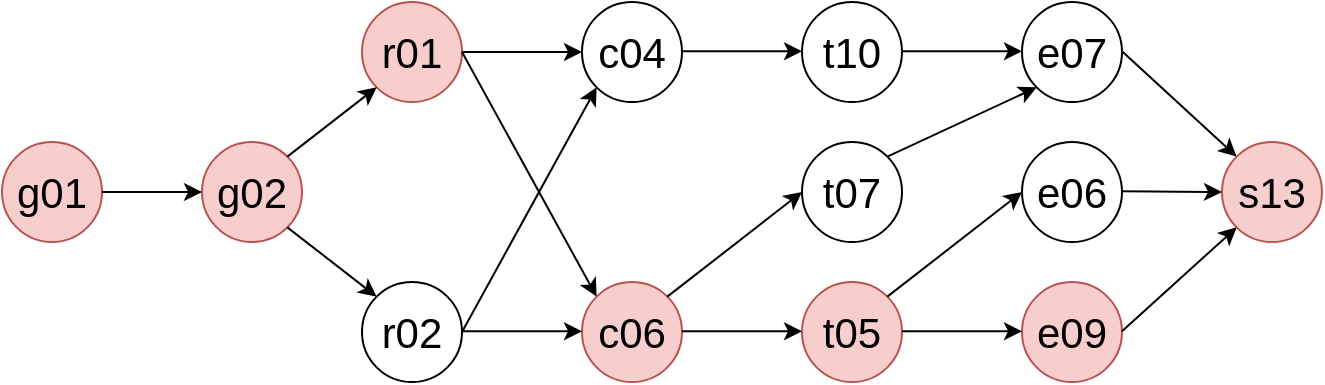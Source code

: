 <mxfile version="22.1.21" type="github">
  <diagram name="第 1 页" id="hlG76i1ach3pxdMZAlBc">
    <mxGraphModel dx="1077" dy="564" grid="1" gridSize="10" guides="1" tooltips="1" connect="1" arrows="1" fold="1" page="1" pageScale="1" pageWidth="827" pageHeight="1169" math="0" shadow="0">
      <root>
        <mxCell id="0" />
        <mxCell id="1" parent="0" />
        <mxCell id="ccq3bl2aHLUg3mwa5-VJ-1" value="g01" style="ellipse;whiteSpace=wrap;html=1;aspect=fixed;strokeWidth=1;fontSize=21;perimeterSpacing=0;fillColor=#f8cecc;strokeColor=#b85450;" vertex="1" parent="1">
          <mxGeometry x="50" y="290" width="50" height="50" as="geometry" />
        </mxCell>
        <mxCell id="ccq3bl2aHLUg3mwa5-VJ-2" value="g02" style="ellipse;whiteSpace=wrap;html=1;aspect=fixed;strokeWidth=1;fontSize=21;perimeterSpacing=0;fillColor=#f8cecc;strokeColor=#b85450;" vertex="1" parent="1">
          <mxGeometry x="150" y="290" width="50" height="50" as="geometry" />
        </mxCell>
        <mxCell id="ccq3bl2aHLUg3mwa5-VJ-10" value="" style="endArrow=classic;html=1;rounded=0;exitX=1;exitY=0.5;exitDx=0;exitDy=0;entryX=0;entryY=0.5;entryDx=0;entryDy=0;" edge="1" parent="1" source="ccq3bl2aHLUg3mwa5-VJ-1" target="ccq3bl2aHLUg3mwa5-VJ-2">
          <mxGeometry width="50" height="50" relative="1" as="geometry">
            <mxPoint x="160" y="390" as="sourcePoint" />
            <mxPoint x="210" y="340" as="targetPoint" />
          </mxGeometry>
        </mxCell>
        <mxCell id="ccq3bl2aHLUg3mwa5-VJ-11" value="r01" style="ellipse;whiteSpace=wrap;html=1;aspect=fixed;strokeWidth=1;fontSize=21;perimeterSpacing=0;fillColor=#f8cecc;strokeColor=#b85450;" vertex="1" parent="1">
          <mxGeometry x="230" y="220" width="50" height="50" as="geometry" />
        </mxCell>
        <mxCell id="ccq3bl2aHLUg3mwa5-VJ-12" value="r02" style="ellipse;whiteSpace=wrap;html=1;aspect=fixed;strokeWidth=1;fontSize=21;perimeterSpacing=0;" vertex="1" parent="1">
          <mxGeometry x="230" y="360" width="50" height="50" as="geometry" />
        </mxCell>
        <mxCell id="ccq3bl2aHLUg3mwa5-VJ-13" value="" style="endArrow=classic;html=1;rounded=0;exitX=1;exitY=0;exitDx=0;exitDy=0;entryX=0;entryY=1;entryDx=0;entryDy=0;" edge="1" parent="1" source="ccq3bl2aHLUg3mwa5-VJ-2" target="ccq3bl2aHLUg3mwa5-VJ-11">
          <mxGeometry width="50" height="50" relative="1" as="geometry">
            <mxPoint x="290" y="300" as="sourcePoint" />
            <mxPoint x="340" y="250" as="targetPoint" />
          </mxGeometry>
        </mxCell>
        <mxCell id="ccq3bl2aHLUg3mwa5-VJ-14" value="" style="endArrow=classic;html=1;rounded=0;exitX=1;exitY=1;exitDx=0;exitDy=0;entryX=0;entryY=0;entryDx=0;entryDy=0;" edge="1" parent="1" source="ccq3bl2aHLUg3mwa5-VJ-2" target="ccq3bl2aHLUg3mwa5-VJ-12">
          <mxGeometry width="50" height="50" relative="1" as="geometry">
            <mxPoint x="203" y="307" as="sourcePoint" />
            <mxPoint x="247" y="273" as="targetPoint" />
          </mxGeometry>
        </mxCell>
        <mxCell id="ccq3bl2aHLUg3mwa5-VJ-15" value="c04" style="ellipse;whiteSpace=wrap;html=1;aspect=fixed;strokeWidth=1;fontSize=21;perimeterSpacing=0;" vertex="1" parent="1">
          <mxGeometry x="340" y="220" width="50" height="50" as="geometry" />
        </mxCell>
        <mxCell id="ccq3bl2aHLUg3mwa5-VJ-16" value="c06" style="ellipse;whiteSpace=wrap;html=1;aspect=fixed;strokeWidth=1;fontSize=21;perimeterSpacing=0;fillColor=#f8cecc;strokeColor=#b85450;" vertex="1" parent="1">
          <mxGeometry x="340" y="360" width="50" height="50" as="geometry" />
        </mxCell>
        <mxCell id="ccq3bl2aHLUg3mwa5-VJ-17" value="" style="endArrow=classic;html=1;rounded=0;exitX=1;exitY=0.5;exitDx=0;exitDy=0;entryX=0;entryY=0.5;entryDx=0;entryDy=0;" edge="1" parent="1" source="ccq3bl2aHLUg3mwa5-VJ-11" target="ccq3bl2aHLUg3mwa5-VJ-15">
          <mxGeometry width="50" height="50" relative="1" as="geometry">
            <mxPoint x="290" y="340" as="sourcePoint" />
            <mxPoint x="340" y="290" as="targetPoint" />
          </mxGeometry>
        </mxCell>
        <mxCell id="ccq3bl2aHLUg3mwa5-VJ-18" value="" style="endArrow=classic;html=1;rounded=0;exitX=1;exitY=0.5;exitDx=0;exitDy=0;entryX=0;entryY=0;entryDx=0;entryDy=0;" edge="1" parent="1" source="ccq3bl2aHLUg3mwa5-VJ-11" target="ccq3bl2aHLUg3mwa5-VJ-16">
          <mxGeometry width="50" height="50" relative="1" as="geometry">
            <mxPoint x="410" y="340" as="sourcePoint" />
            <mxPoint x="460" y="290" as="targetPoint" />
          </mxGeometry>
        </mxCell>
        <mxCell id="ccq3bl2aHLUg3mwa5-VJ-19" value="" style="endArrow=classic;html=1;rounded=0;exitX=1;exitY=0.5;exitDx=0;exitDy=0;entryX=0;entryY=0.5;entryDx=0;entryDy=0;" edge="1" parent="1">
          <mxGeometry width="50" height="50" relative="1" as="geometry">
            <mxPoint x="280" y="384.66" as="sourcePoint" />
            <mxPoint x="340" y="384.66" as="targetPoint" />
          </mxGeometry>
        </mxCell>
        <mxCell id="ccq3bl2aHLUg3mwa5-VJ-20" value="" style="endArrow=classic;html=1;rounded=0;exitX=1;exitY=0.5;exitDx=0;exitDy=0;entryX=0;entryY=1;entryDx=0;entryDy=0;" edge="1" parent="1" source="ccq3bl2aHLUg3mwa5-VJ-12" target="ccq3bl2aHLUg3mwa5-VJ-15">
          <mxGeometry width="50" height="50" relative="1" as="geometry">
            <mxPoint x="290" y="255" as="sourcePoint" />
            <mxPoint x="357" y="377" as="targetPoint" />
          </mxGeometry>
        </mxCell>
        <mxCell id="ccq3bl2aHLUg3mwa5-VJ-21" value="t10" style="ellipse;whiteSpace=wrap;html=1;aspect=fixed;strokeWidth=1;fontSize=21;perimeterSpacing=0;" vertex="1" parent="1">
          <mxGeometry x="450" y="220" width="50" height="50" as="geometry" />
        </mxCell>
        <mxCell id="ccq3bl2aHLUg3mwa5-VJ-22" value="" style="endArrow=classic;html=1;rounded=0;exitX=1;exitY=0.5;exitDx=0;exitDy=0;entryX=0;entryY=0.5;entryDx=0;entryDy=0;" edge="1" parent="1">
          <mxGeometry width="50" height="50" relative="1" as="geometry">
            <mxPoint x="390" y="244.66" as="sourcePoint" />
            <mxPoint x="450" y="244.66" as="targetPoint" />
          </mxGeometry>
        </mxCell>
        <mxCell id="ccq3bl2aHLUg3mwa5-VJ-24" value="e07" style="ellipse;whiteSpace=wrap;html=1;aspect=fixed;strokeWidth=1;fontSize=21;perimeterSpacing=0;" vertex="1" parent="1">
          <mxGeometry x="560" y="220" width="50" height="50" as="geometry" />
        </mxCell>
        <mxCell id="ccq3bl2aHLUg3mwa5-VJ-25" value="" style="endArrow=classic;html=1;rounded=0;exitX=1;exitY=0.5;exitDx=0;exitDy=0;entryX=0;entryY=0.5;entryDx=0;entryDy=0;" edge="1" parent="1">
          <mxGeometry width="50" height="50" relative="1" as="geometry">
            <mxPoint x="500" y="244.66" as="sourcePoint" />
            <mxPoint x="560" y="244.66" as="targetPoint" />
          </mxGeometry>
        </mxCell>
        <mxCell id="ccq3bl2aHLUg3mwa5-VJ-26" value="s13" style="ellipse;whiteSpace=wrap;html=1;aspect=fixed;strokeWidth=1;fontSize=21;perimeterSpacing=0;fillColor=#f8cecc;strokeColor=#b85450;" vertex="1" parent="1">
          <mxGeometry x="660" y="290" width="50" height="50" as="geometry" />
        </mxCell>
        <mxCell id="ccq3bl2aHLUg3mwa5-VJ-27" value="" style="endArrow=classic;html=1;rounded=0;exitX=1;exitY=0.5;exitDx=0;exitDy=0;entryX=0;entryY=0;entryDx=0;entryDy=0;" edge="1" parent="1" target="ccq3bl2aHLUg3mwa5-VJ-26">
          <mxGeometry width="50" height="50" relative="1" as="geometry">
            <mxPoint x="610" y="244.66" as="sourcePoint" />
            <mxPoint x="670" y="244.66" as="targetPoint" />
          </mxGeometry>
        </mxCell>
        <mxCell id="ccq3bl2aHLUg3mwa5-VJ-31" value="t05" style="ellipse;whiteSpace=wrap;html=1;aspect=fixed;strokeWidth=1;fontSize=21;perimeterSpacing=0;fillColor=#f8cecc;strokeColor=#b85450;" vertex="1" parent="1">
          <mxGeometry x="450" y="360" width="50" height="50" as="geometry" />
        </mxCell>
        <mxCell id="ccq3bl2aHLUg3mwa5-VJ-32" value="" style="endArrow=classic;html=1;rounded=0;exitX=1;exitY=0.5;exitDx=0;exitDy=0;entryX=0;entryY=0.5;entryDx=0;entryDy=0;" edge="1" parent="1">
          <mxGeometry width="50" height="50" relative="1" as="geometry">
            <mxPoint x="390" y="384.66" as="sourcePoint" />
            <mxPoint x="450" y="384.66" as="targetPoint" />
          </mxGeometry>
        </mxCell>
        <mxCell id="ccq3bl2aHLUg3mwa5-VJ-33" value="e09" style="ellipse;whiteSpace=wrap;html=1;aspect=fixed;strokeWidth=1;fontSize=21;perimeterSpacing=0;fillColor=#f8cecc;strokeColor=#b85450;" vertex="1" parent="1">
          <mxGeometry x="560" y="360" width="50" height="50" as="geometry" />
        </mxCell>
        <mxCell id="ccq3bl2aHLUg3mwa5-VJ-34" value="" style="endArrow=classic;html=1;rounded=0;exitX=1;exitY=0.5;exitDx=0;exitDy=0;entryX=0;entryY=0.5;entryDx=0;entryDy=0;" edge="1" parent="1">
          <mxGeometry width="50" height="50" relative="1" as="geometry">
            <mxPoint x="500" y="384.66" as="sourcePoint" />
            <mxPoint x="560" y="384.66" as="targetPoint" />
          </mxGeometry>
        </mxCell>
        <mxCell id="ccq3bl2aHLUg3mwa5-VJ-36" value="" style="endArrow=classic;html=1;rounded=0;exitX=1;exitY=0.5;exitDx=0;exitDy=0;entryX=0;entryY=1;entryDx=0;entryDy=0;" edge="1" parent="1" target="ccq3bl2aHLUg3mwa5-VJ-26">
          <mxGeometry width="50" height="50" relative="1" as="geometry">
            <mxPoint x="610" y="384.66" as="sourcePoint" />
            <mxPoint x="670" y="384.66" as="targetPoint" />
          </mxGeometry>
        </mxCell>
        <mxCell id="ccq3bl2aHLUg3mwa5-VJ-37" value="e06" style="ellipse;whiteSpace=wrap;html=1;aspect=fixed;strokeWidth=1;fontSize=21;perimeterSpacing=0;" vertex="1" parent="1">
          <mxGeometry x="560" y="290" width="50" height="50" as="geometry" />
        </mxCell>
        <mxCell id="ccq3bl2aHLUg3mwa5-VJ-38" value="" style="endArrow=classic;html=1;rounded=0;entryX=0;entryY=0.5;entryDx=0;entryDy=0;exitX=1;exitY=0;exitDx=0;exitDy=0;" edge="1" parent="1" source="ccq3bl2aHLUg3mwa5-VJ-31" target="ccq3bl2aHLUg3mwa5-VJ-37">
          <mxGeometry width="50" height="50" relative="1" as="geometry">
            <mxPoint x="490" y="370" as="sourcePoint" />
            <mxPoint x="540" y="320" as="targetPoint" />
          </mxGeometry>
        </mxCell>
        <mxCell id="ccq3bl2aHLUg3mwa5-VJ-39" value="" style="endArrow=classic;html=1;rounded=0;exitX=1;exitY=0.5;exitDx=0;exitDy=0;" edge="1" parent="1">
          <mxGeometry width="50" height="50" relative="1" as="geometry">
            <mxPoint x="610" y="314.66" as="sourcePoint" />
            <mxPoint x="660" y="315" as="targetPoint" />
          </mxGeometry>
        </mxCell>
        <mxCell id="ccq3bl2aHLUg3mwa5-VJ-40" value="t07" style="ellipse;whiteSpace=wrap;html=1;aspect=fixed;strokeWidth=1;fontSize=21;perimeterSpacing=0;" vertex="1" parent="1">
          <mxGeometry x="450" y="290" width="50" height="50" as="geometry" />
        </mxCell>
        <mxCell id="ccq3bl2aHLUg3mwa5-VJ-41" value="" style="endArrow=classic;html=1;rounded=0;exitX=1;exitY=0;exitDx=0;exitDy=0;entryX=0;entryY=0.5;entryDx=0;entryDy=0;" edge="1" parent="1" source="ccq3bl2aHLUg3mwa5-VJ-16" target="ccq3bl2aHLUg3mwa5-VJ-40">
          <mxGeometry width="50" height="50" relative="1" as="geometry">
            <mxPoint x="390" y="360" as="sourcePoint" />
            <mxPoint x="440" y="310" as="targetPoint" />
          </mxGeometry>
        </mxCell>
        <mxCell id="ccq3bl2aHLUg3mwa5-VJ-42" value="" style="endArrow=classic;html=1;rounded=0;exitX=1;exitY=0;exitDx=0;exitDy=0;entryX=0;entryY=1;entryDx=0;entryDy=0;" edge="1" parent="1" source="ccq3bl2aHLUg3mwa5-VJ-40" target="ccq3bl2aHLUg3mwa5-VJ-24">
          <mxGeometry width="50" height="50" relative="1" as="geometry">
            <mxPoint x="450" y="520" as="sourcePoint" />
            <mxPoint x="500" y="470" as="targetPoint" />
          </mxGeometry>
        </mxCell>
      </root>
    </mxGraphModel>
  </diagram>
</mxfile>
